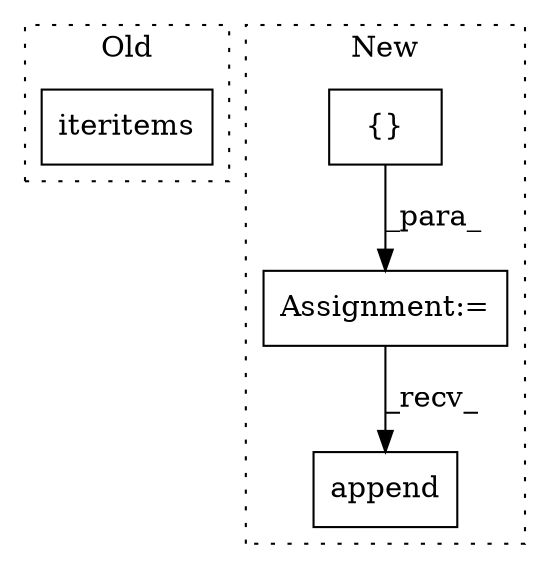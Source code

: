 digraph G {
subgraph cluster0 {
1 [label="iteritems" a="32" s="4064" l="11" shape="box"];
label = "Old";
style="dotted";
}
subgraph cluster1 {
2 [label="append" a="32" s="3840,3852" l="7,1" shape="box"];
3 [label="Assignment:=" a="7" s="3466" l="1" shape="box"];
4 [label="{}" a="4" s="3476" l="2" shape="box"];
label = "New";
style="dotted";
}
3 -> 2 [label="_recv_"];
4 -> 3 [label="_para_"];
}